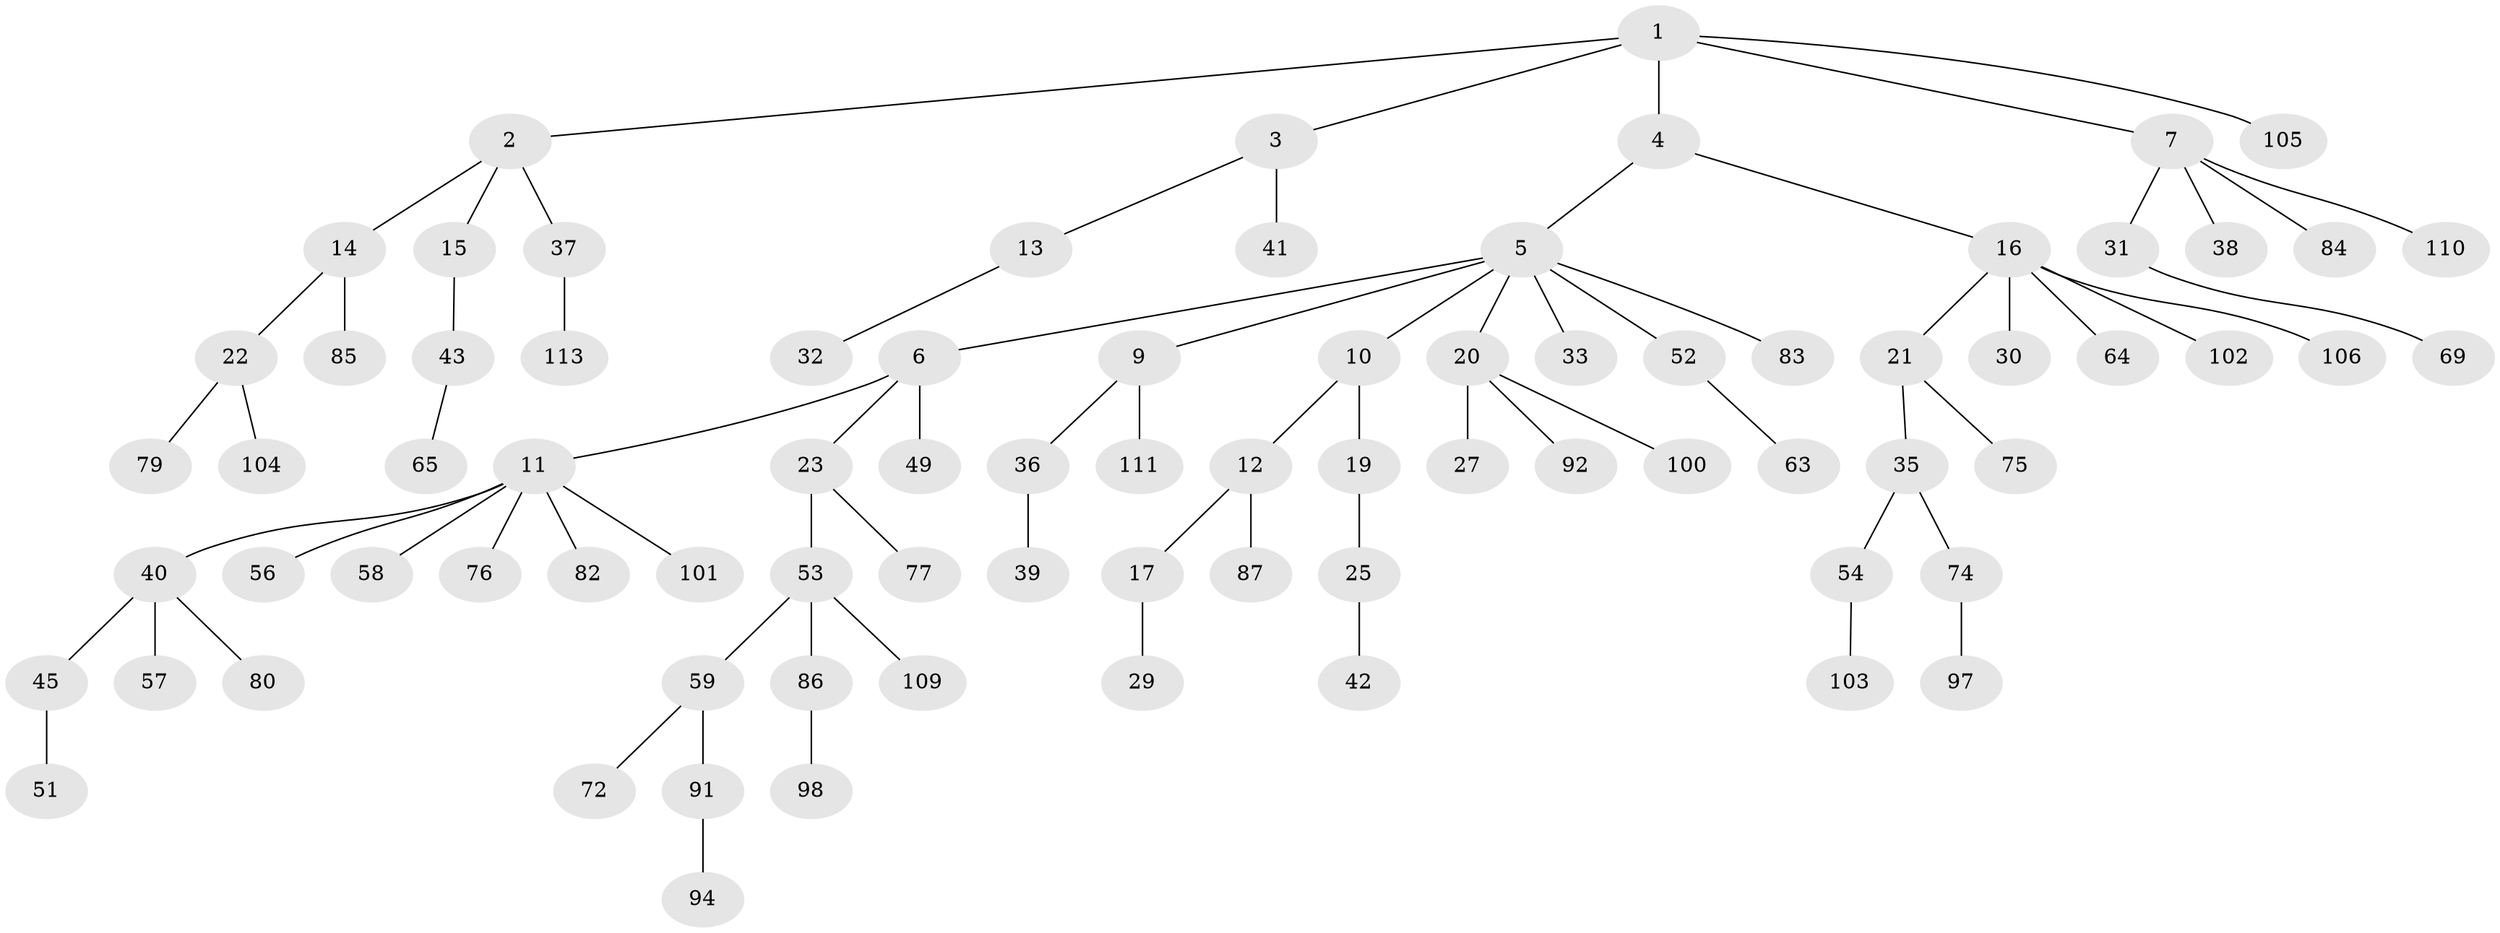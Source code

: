 // Generated by graph-tools (version 1.1) at 2025/52/02/27/25 19:52:10]
// undirected, 80 vertices, 79 edges
graph export_dot {
graph [start="1"]
  node [color=gray90,style=filled];
  1 [super="+62"];
  2 [super="+18"];
  3 [super="+60"];
  4;
  5 [super="+8"];
  6;
  7 [super="+55"];
  9 [super="+73"];
  10 [super="+114"];
  11 [super="+34"];
  12 [super="+70"];
  13 [super="+26"];
  14 [super="+46"];
  15;
  16 [super="+24"];
  17;
  19 [super="+66"];
  20 [super="+90"];
  21;
  22 [super="+67"];
  23 [super="+48"];
  25 [super="+28"];
  27;
  29;
  30;
  31;
  32;
  33;
  35 [super="+44"];
  36;
  37 [super="+47"];
  38 [super="+89"];
  39;
  40;
  41 [super="+93"];
  42 [super="+50"];
  43 [super="+78"];
  45;
  49;
  51 [super="+61"];
  52;
  53 [super="+71"];
  54 [super="+81"];
  56;
  57 [super="+115"];
  58;
  59;
  63 [super="+96"];
  64 [super="+68"];
  65;
  69 [super="+88"];
  72;
  74 [super="+108"];
  75;
  76;
  77;
  79 [super="+112"];
  80 [super="+107"];
  82;
  83;
  84;
  85 [super="+99"];
  86 [super="+95"];
  87;
  91;
  92;
  94;
  97;
  98;
  100;
  101;
  102;
  103;
  104;
  105;
  106;
  109;
  110;
  111;
  113;
  1 -- 2;
  1 -- 3;
  1 -- 4;
  1 -- 7;
  1 -- 105;
  2 -- 14;
  2 -- 15;
  2 -- 37;
  3 -- 13;
  3 -- 41;
  4 -- 5;
  4 -- 16;
  5 -- 6;
  5 -- 20;
  5 -- 52;
  5 -- 83;
  5 -- 9;
  5 -- 10;
  5 -- 33;
  6 -- 11;
  6 -- 23;
  6 -- 49;
  7 -- 31;
  7 -- 38;
  7 -- 84;
  7 -- 110;
  9 -- 36;
  9 -- 111;
  10 -- 12;
  10 -- 19;
  11 -- 58;
  11 -- 101;
  11 -- 82;
  11 -- 40;
  11 -- 56;
  11 -- 76;
  12 -- 17;
  12 -- 87;
  13 -- 32;
  14 -- 22;
  14 -- 85;
  15 -- 43;
  16 -- 21;
  16 -- 64;
  16 -- 102;
  16 -- 106;
  16 -- 30;
  17 -- 29;
  19 -- 25;
  20 -- 27;
  20 -- 100;
  20 -- 92;
  21 -- 35;
  21 -- 75;
  22 -- 104;
  22 -- 79;
  23 -- 53;
  23 -- 77;
  25 -- 42;
  31 -- 69;
  35 -- 74;
  35 -- 54;
  36 -- 39;
  37 -- 113;
  40 -- 45;
  40 -- 57;
  40 -- 80;
  43 -- 65;
  45 -- 51;
  52 -- 63;
  53 -- 59;
  53 -- 109;
  53 -- 86;
  54 -- 103;
  59 -- 72;
  59 -- 91;
  74 -- 97;
  86 -- 98;
  91 -- 94;
}

